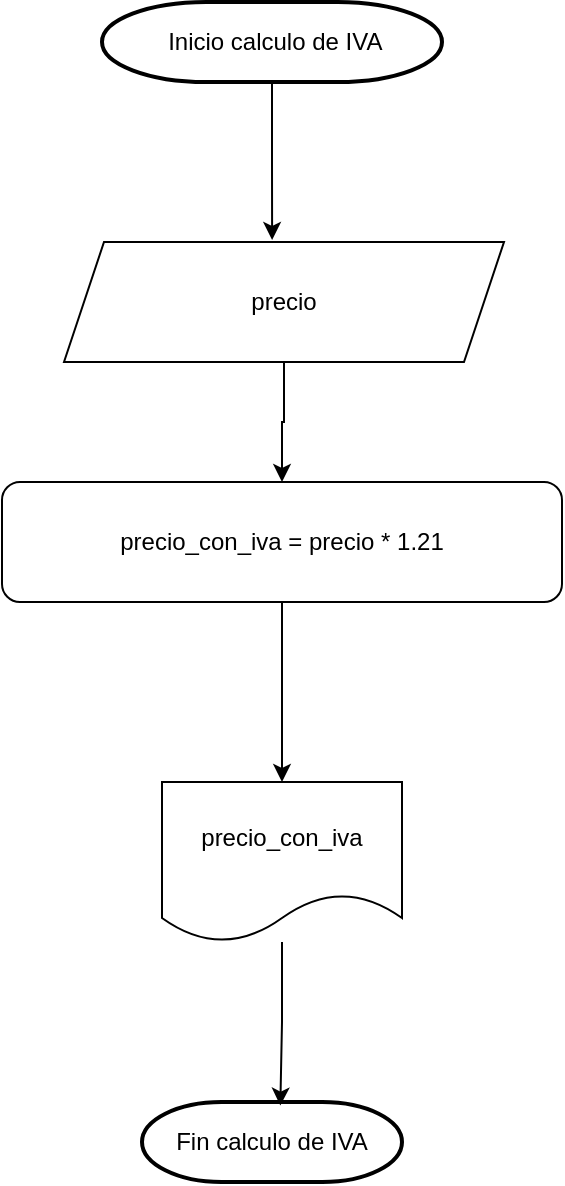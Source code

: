 <mxfile version="24.2.5" type="device">
  <diagram id="C5RBs43oDa-KdzZeNtuy" name="Page-1">
    <mxGraphModel dx="1434" dy="844" grid="1" gridSize="10" guides="1" tooltips="1" connect="1" arrows="1" fold="1" page="1" pageScale="1" pageWidth="827" pageHeight="1169" math="0" shadow="0">
      <root>
        <mxCell id="WIyWlLk6GJQsqaUBKTNV-0" />
        <mxCell id="WIyWlLk6GJQsqaUBKTNV-1" parent="WIyWlLk6GJQsqaUBKTNV-0" />
        <mxCell id="kj_kteSTt3lR0eaDM2DA-2" value="&amp;nbsp;Inicio calculo de IVA" style="strokeWidth=2;html=1;shape=mxgraph.flowchart.terminator;whiteSpace=wrap;" parent="WIyWlLk6GJQsqaUBKTNV-1" vertex="1">
          <mxGeometry x="270" y="30" width="170" height="40" as="geometry" />
        </mxCell>
        <mxCell id="3C2N2z-UqlfMtFcXgH52-8" style="edgeStyle=orthogonalEdgeStyle;rounded=0;orthogonalLoop=1;jettySize=auto;html=1;" parent="WIyWlLk6GJQsqaUBKTNV-1" source="kj_kteSTt3lR0eaDM2DA-7" target="kj_kteSTt3lR0eaDM2DA-10" edge="1">
          <mxGeometry relative="1" as="geometry" />
        </mxCell>
        <mxCell id="kj_kteSTt3lR0eaDM2DA-7" value="precio_con_iva = precio * 1.21" style="rounded=1;whiteSpace=wrap;html=1;" parent="WIyWlLk6GJQsqaUBKTNV-1" vertex="1">
          <mxGeometry x="220" y="270" width="280" height="60" as="geometry" />
        </mxCell>
        <mxCell id="kj_kteSTt3lR0eaDM2DA-10" value="precio_con_iva" style="shape=document;whiteSpace=wrap;html=1;boundedLbl=1;" parent="WIyWlLk6GJQsqaUBKTNV-1" vertex="1">
          <mxGeometry x="300" y="420" width="120" height="80" as="geometry" />
        </mxCell>
        <mxCell id="kj_kteSTt3lR0eaDM2DA-12" value="Fin calculo de IVA" style="strokeWidth=2;html=1;shape=mxgraph.flowchart.terminator;whiteSpace=wrap;" parent="WIyWlLk6GJQsqaUBKTNV-1" vertex="1">
          <mxGeometry x="290" y="580" width="130" height="40" as="geometry" />
        </mxCell>
        <mxCell id="3C2N2z-UqlfMtFcXgH52-11" style="edgeStyle=orthogonalEdgeStyle;rounded=0;orthogonalLoop=1;jettySize=auto;html=1;entryX=0.532;entryY=0.045;entryDx=0;entryDy=0;entryPerimeter=0;" parent="WIyWlLk6GJQsqaUBKTNV-1" source="kj_kteSTt3lR0eaDM2DA-10" target="kj_kteSTt3lR0eaDM2DA-12" edge="1">
          <mxGeometry relative="1" as="geometry" />
        </mxCell>
        <mxCell id="3C2N2z-UqlfMtFcXgH52-14" style="edgeStyle=orthogonalEdgeStyle;rounded=0;orthogonalLoop=1;jettySize=auto;html=1;entryX=0.5;entryY=0;entryDx=0;entryDy=0;" parent="WIyWlLk6GJQsqaUBKTNV-1" source="3C2N2z-UqlfMtFcXgH52-12" target="kj_kteSTt3lR0eaDM2DA-7" edge="1">
          <mxGeometry relative="1" as="geometry" />
        </mxCell>
        <mxCell id="3C2N2z-UqlfMtFcXgH52-12" value="precio" style="shape=parallelogram;perimeter=parallelogramPerimeter;whiteSpace=wrap;html=1;fixedSize=1;" parent="WIyWlLk6GJQsqaUBKTNV-1" vertex="1">
          <mxGeometry x="251" y="150" width="220" height="60" as="geometry" />
        </mxCell>
        <mxCell id="8IFGhLv0g7fEWbhql9pz-0" style="edgeStyle=orthogonalEdgeStyle;rounded=0;orthogonalLoop=1;jettySize=auto;html=1;entryX=0.473;entryY=-0.017;entryDx=0;entryDy=0;entryPerimeter=0;" edge="1" parent="WIyWlLk6GJQsqaUBKTNV-1" source="kj_kteSTt3lR0eaDM2DA-2" target="3C2N2z-UqlfMtFcXgH52-12">
          <mxGeometry relative="1" as="geometry" />
        </mxCell>
      </root>
    </mxGraphModel>
  </diagram>
</mxfile>
